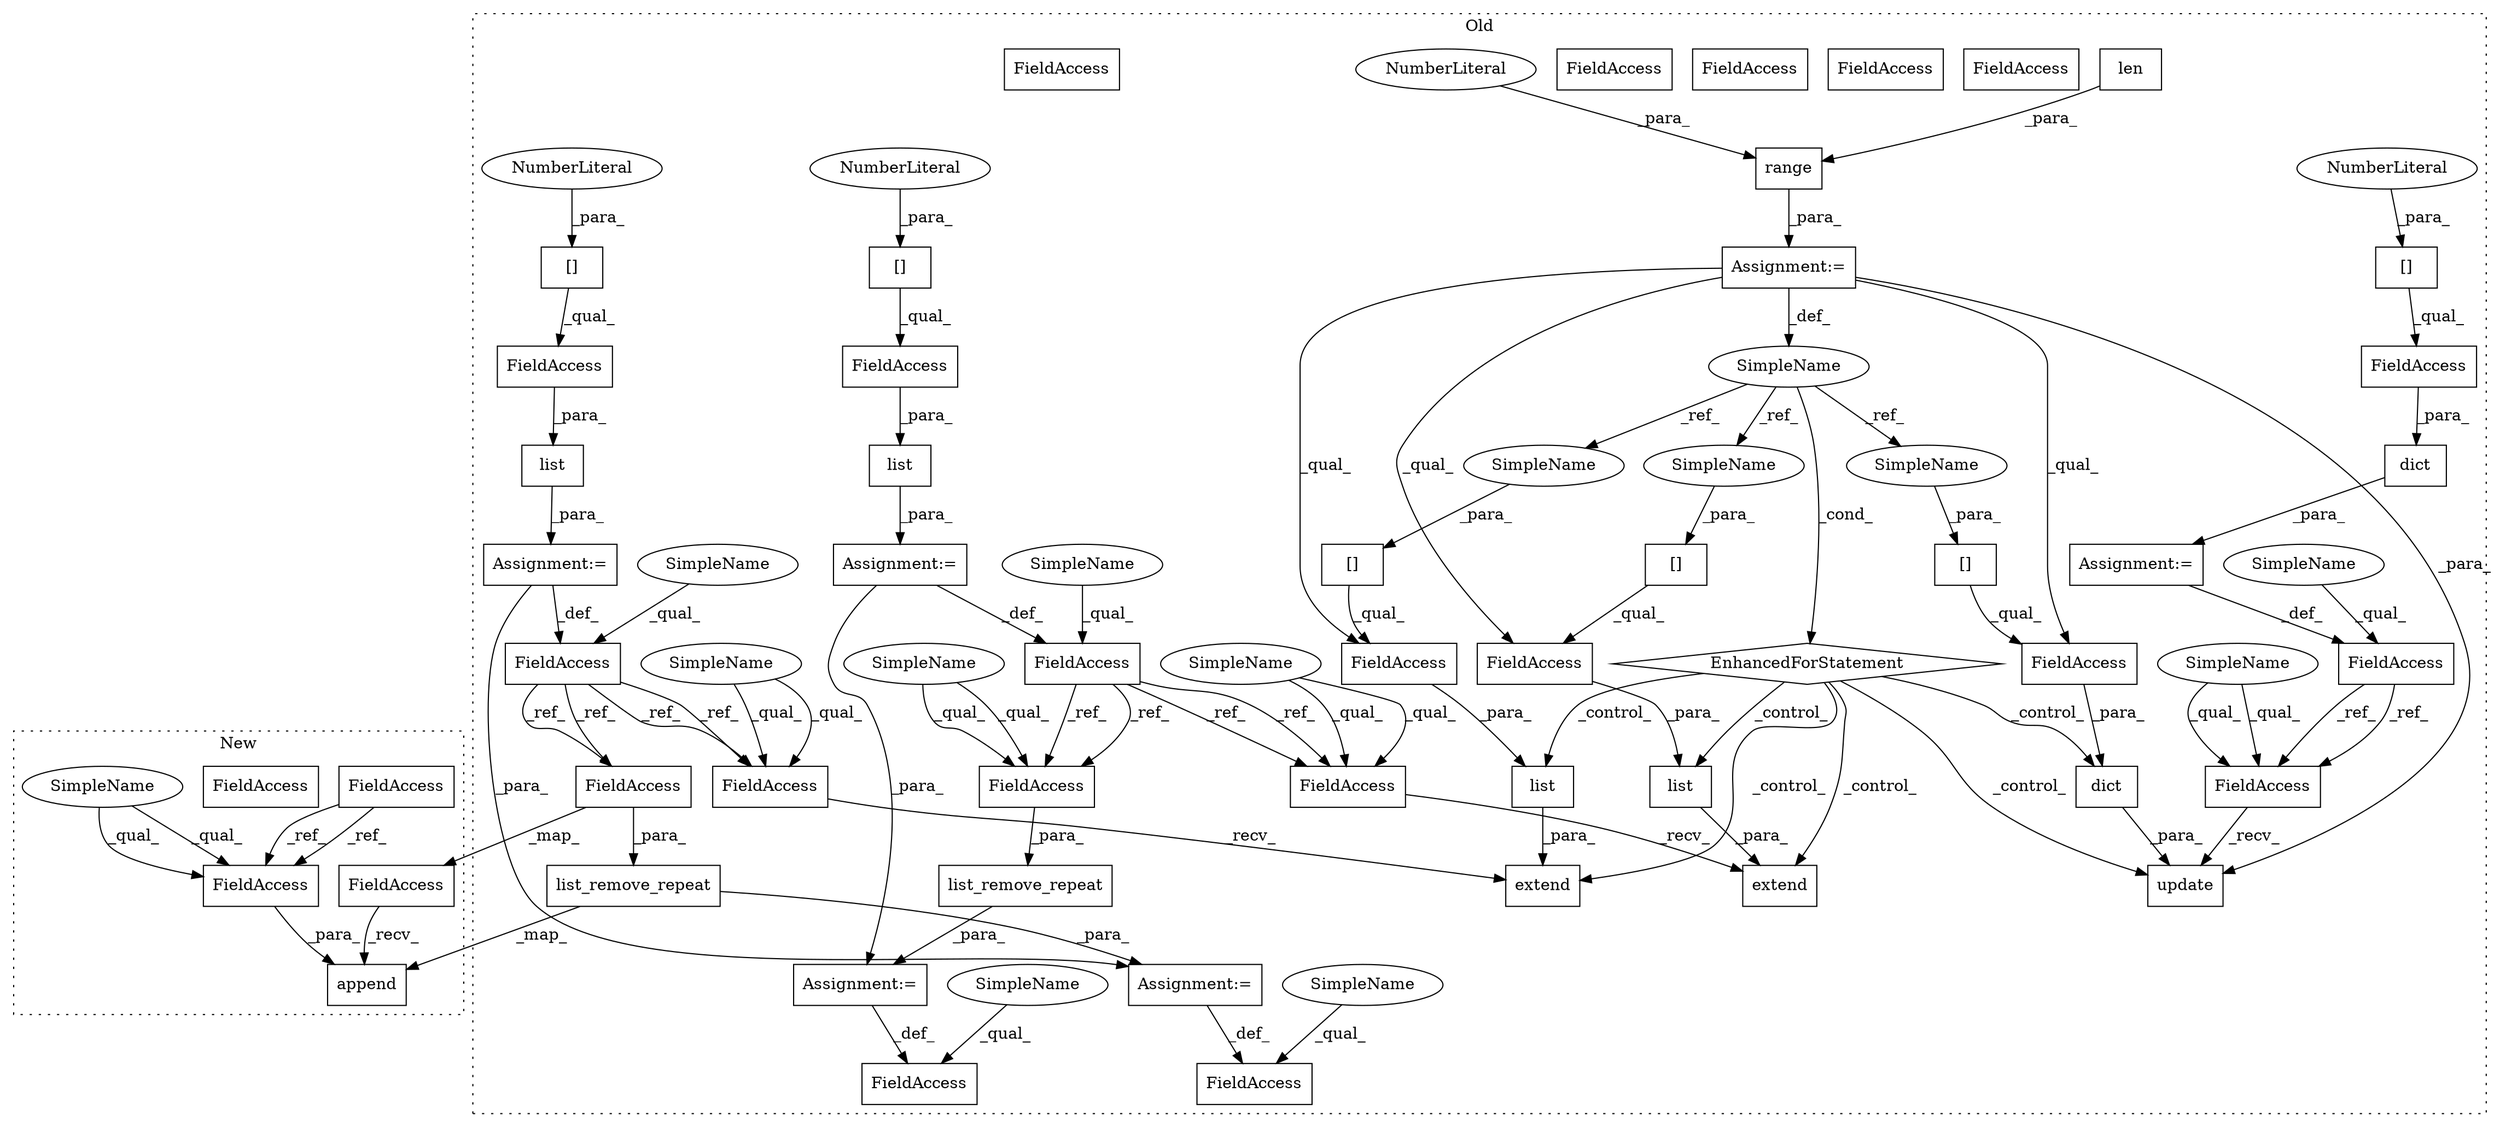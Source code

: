 digraph G {
subgraph cluster0 {
1 [label="list_remove_repeat" a="32" s="2296,2330" l="19,1" shape="box"];
3 [label="FieldAccess" a="22" s="1875" l="15" shape="box"];
4 [label="extend" a="32" s="2122,2155" l="7,1" shape="box"];
5 [label="SimpleName" a="42" s="2072" l="1" shape="ellipse"];
6 [label="EnhancedForStatement" a="70" s="2015,2096" l="53,2" shape="diamond"];
7 [label="extend" a="32" s="2180,2213" l="7,1" shape="box"];
8 [label="[]" a="2" s="2248,2256" l="7,1" shape="box"];
9 [label="len" a="32" s="2084,2094" l="4,1" shape="box"];
10 [label="[]" a="2" s="2134,2142" l="7,1" shape="box"];
11 [label="FieldAccess" a="22" s="1923" l="15" shape="box"];
12 [label="[]" a="2" s="2192,2200" l="7,1" shape="box"];
13 [label="FieldAccess" a="22" s="2372" l="15" shape="box"];
14 [label="FieldAccess" a="22" s="2106" l="15" shape="box"];
15 [label="FieldAccess" a="22" s="2280" l="15" shape="box"];
16 [label="FieldAccess" a="22" s="2192" l="20" shape="box"];
18 [label="FieldAccess" a="22" s="2134" l="20" shape="box"];
19 [label="FieldAccess" a="22" s="2164" l="15" shape="box"];
20 [label="FieldAccess" a="22" s="2248" l="18" shape="box"];
22 [label="FieldAccess" a="22" s="2337" l="15" shape="box"];
23 [label="FieldAccess" a="22" s="1971" l="13" shape="box"];
24 [label="FieldAccess" a="22" s="2222" l="13" shape="box"];
25 [label="list_remove_repeat" a="32" s="2353,2387" l="19,1" shape="box"];
26 [label="dict" a="32" s="2243,2266" l="5,1" shape="box"];
27 [label="range" a="32" s="2076,2095" l="6,1" shape="box"];
28 [label="NumberLiteral" a="34" s="2082" l="1" shape="ellipse"];
29 [label="dict" a="32" s="1985,2008" l="5,1" shape="box"];
30 [label="FieldAccess" a="22" s="1990" l="18" shape="box"];
31 [label="[]" a="2" s="1990,1998" l="7,1" shape="box"];
32 [label="NumberLiteral" a="34" s="1997" l="1" shape="ellipse"];
33 [label="update" a="32" s="2236,2267" l="7,1" shape="box"];
34 [label="list" a="32" s="1939,1964" l="5,1" shape="box"];
35 [label="FieldAccess" a="22" s="1944" l="20" shape="box"];
36 [label="[]" a="2" s="1944,1952" l="7,1" shape="box"];
37 [label="NumberLiteral" a="34" s="1951" l="1" shape="ellipse"];
38 [label="list" a="32" s="2187,2212" l="5,1" shape="box"];
39 [label="Assignment:=" a="7" s="2352" l="1" shape="box"];
40 [label="list" a="32" s="2129,2154" l="5,1" shape="box"];
41 [label="Assignment:=" a="7" s="2295" l="1" shape="box"];
42 [label="list" a="32" s="1891,1916" l="5,1" shape="box"];
43 [label="FieldAccess" a="22" s="1896" l="20" shape="box"];
44 [label="[]" a="2" s="1896,1904" l="7,1" shape="box"];
45 [label="NumberLiteral" a="34" s="1903" l="1" shape="ellipse"];
46 [label="Assignment:=" a="7" s="2015,2096" l="53,2" shape="box"];
47 [label="Assignment:=" a="7" s="1890" l="1" shape="box"];
48 [label="Assignment:=" a="7" s="1938" l="1" shape="box"];
49 [label="Assignment:=" a="7" s="1984" l="1" shape="box"];
50 [label="FieldAccess" a="22" s="2315" l="15" shape="box"];
52 [label="SimpleName" a="42" s="2372" l="4" shape="ellipse"];
53 [label="SimpleName" a="42" s="2222" l="4" shape="ellipse"];
54 [label="SimpleName" a="42" s="1971" l="4" shape="ellipse"];
55 [label="SimpleName" a="42" s="2280" l="4" shape="ellipse"];
56 [label="SimpleName" a="42" s="1875" l="4" shape="ellipse"];
57 [label="SimpleName" a="42" s="2337" l="4" shape="ellipse"];
58 [label="SimpleName" a="42" s="1923" l="4" shape="ellipse"];
59 [label="SimpleName" a="42" s="2106" l="4" shape="ellipse"];
60 [label="SimpleName" a="42" s="2164" l="4" shape="ellipse"];
61 [label="FieldAccess" a="22" s="2372" l="15" shape="box"];
62 [label="FieldAccess" a="22" s="2164" l="15" shape="box"];
63 [label="FieldAccess" a="22" s="2315" l="15" shape="box"];
64 [label="FieldAccess" a="22" s="2106" l="15" shape="box"];
65 [label="FieldAccess" a="22" s="2222" l="13" shape="box"];
66 [label="SimpleName" a="42" s="2199" l="1" shape="ellipse"];
67 [label="SimpleName" a="42" s="2255" l="1" shape="ellipse"];
68 [label="SimpleName" a="42" s="2141" l="1" shape="ellipse"];
label = "Old";
style="dotted";
}
subgraph cluster1 {
2 [label="append" a="32" s="1428,1447" l="7,1" shape="box"];
17 [label="FieldAccess" a="22" s="1370" l="12" shape="box"];
21 [label="FieldAccess" a="22" s="1435" l="12" shape="box"];
51 [label="FieldAccess" a="22" s="1412" l="15" shape="box"];
69 [label="FieldAccess" a="22" s="1435" l="12" shape="box"];
70 [label="SimpleName" a="42" s="1435" l="4" shape="ellipse"];
label = "New";
style="dotted";
}
1 -> 41 [label="_para_"];
1 -> 2 [label="_map_"];
3 -> 63 [label="_ref_"];
3 -> 63 [label="_ref_"];
3 -> 64 [label="_ref_"];
3 -> 64 [label="_ref_"];
5 -> 67 [label="_ref_"];
5 -> 6 [label="_cond_"];
5 -> 66 [label="_ref_"];
5 -> 68 [label="_ref_"];
6 -> 26 [label="_control_"];
6 -> 40 [label="_control_"];
6 -> 7 [label="_control_"];
6 -> 33 [label="_control_"];
6 -> 38 [label="_control_"];
6 -> 4 [label="_control_"];
8 -> 20 [label="_qual_"];
9 -> 27 [label="_para_"];
10 -> 18 [label="_qual_"];
11 -> 61 [label="_ref_"];
11 -> 61 [label="_ref_"];
11 -> 62 [label="_ref_"];
11 -> 62 [label="_ref_"];
12 -> 16 [label="_qual_"];
16 -> 38 [label="_para_"];
17 -> 69 [label="_ref_"];
17 -> 69 [label="_ref_"];
18 -> 40 [label="_para_"];
20 -> 26 [label="_para_"];
23 -> 65 [label="_ref_"];
23 -> 65 [label="_ref_"];
25 -> 39 [label="_para_"];
26 -> 33 [label="_para_"];
27 -> 46 [label="_para_"];
28 -> 27 [label="_para_"];
29 -> 49 [label="_para_"];
30 -> 29 [label="_para_"];
31 -> 30 [label="_qual_"];
32 -> 31 [label="_para_"];
34 -> 48 [label="_para_"];
35 -> 34 [label="_para_"];
36 -> 35 [label="_qual_"];
37 -> 36 [label="_para_"];
38 -> 7 [label="_para_"];
39 -> 22 [label="_def_"];
40 -> 4 [label="_para_"];
41 -> 15 [label="_def_"];
42 -> 47 [label="_para_"];
43 -> 42 [label="_para_"];
44 -> 43 [label="_qual_"];
45 -> 44 [label="_para_"];
46 -> 18 [label="_qual_"];
46 -> 16 [label="_qual_"];
46 -> 5 [label="_def_"];
46 -> 33 [label="_para_"];
46 -> 20 [label="_qual_"];
47 -> 41 [label="_para_"];
47 -> 3 [label="_def_"];
48 -> 39 [label="_para_"];
48 -> 11 [label="_def_"];
49 -> 23 [label="_def_"];
51 -> 2 [label="_recv_"];
52 -> 61 [label="_qual_"];
52 -> 61 [label="_qual_"];
53 -> 65 [label="_qual_"];
53 -> 65 [label="_qual_"];
54 -> 23 [label="_qual_"];
55 -> 15 [label="_qual_"];
56 -> 3 [label="_qual_"];
57 -> 22 [label="_qual_"];
58 -> 11 [label="_qual_"];
59 -> 64 [label="_qual_"];
59 -> 64 [label="_qual_"];
60 -> 62 [label="_qual_"];
60 -> 62 [label="_qual_"];
61 -> 25 [label="_para_"];
62 -> 7 [label="_recv_"];
63 -> 51 [label="_map_"];
63 -> 1 [label="_para_"];
64 -> 4 [label="_recv_"];
65 -> 33 [label="_recv_"];
66 -> 12 [label="_para_"];
67 -> 8 [label="_para_"];
68 -> 10 [label="_para_"];
69 -> 2 [label="_para_"];
70 -> 69 [label="_qual_"];
70 -> 69 [label="_qual_"];
}